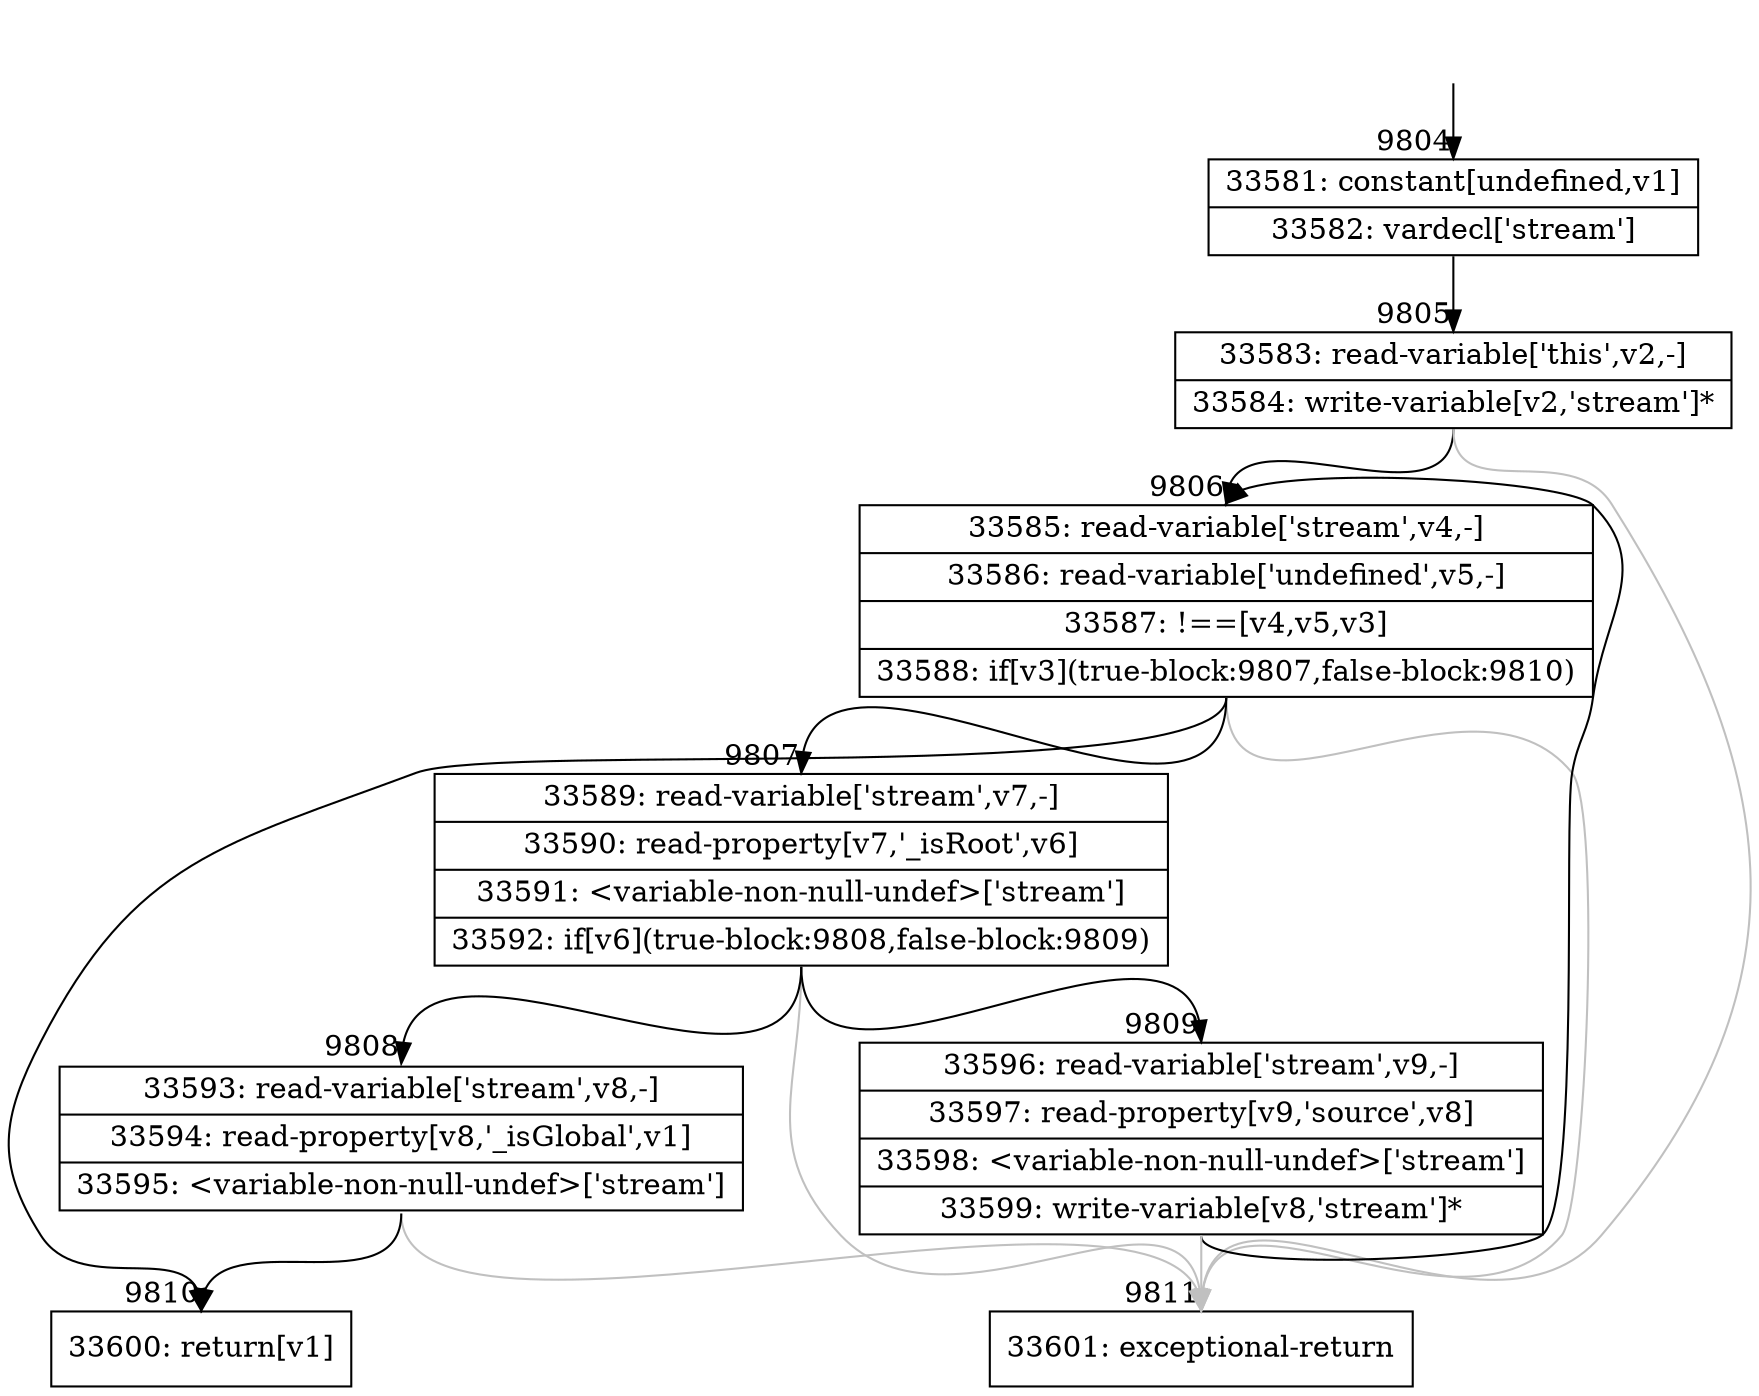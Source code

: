 digraph {
rankdir="TD"
BB_entry835[shape=none,label=""];
BB_entry835 -> BB9804 [tailport=s, headport=n, headlabel="    9804"]
BB9804 [shape=record label="{33581: constant[undefined,v1]|33582: vardecl['stream']}" ] 
BB9804 -> BB9805 [tailport=s, headport=n, headlabel="      9805"]
BB9805 [shape=record label="{33583: read-variable['this',v2,-]|33584: write-variable[v2,'stream']*}" ] 
BB9805 -> BB9806 [tailport=s, headport=n, headlabel="      9806"]
BB9805 -> BB9811 [tailport=s, headport=n, color=gray, headlabel="      9811"]
BB9806 [shape=record label="{33585: read-variable['stream',v4,-]|33586: read-variable['undefined',v5,-]|33587: !==[v4,v5,v3]|33588: if[v3](true-block:9807,false-block:9810)}" ] 
BB9806 -> BB9807 [tailport=s, headport=n, headlabel="      9807"]
BB9806 -> BB9810 [tailport=s, headport=n, headlabel="      9810"]
BB9806 -> BB9811 [tailport=s, headport=n, color=gray]
BB9807 [shape=record label="{33589: read-variable['stream',v7,-]|33590: read-property[v7,'_isRoot',v6]|33591: \<variable-non-null-undef\>['stream']|33592: if[v6](true-block:9808,false-block:9809)}" ] 
BB9807 -> BB9808 [tailport=s, headport=n, headlabel="      9808"]
BB9807 -> BB9809 [tailport=s, headport=n, headlabel="      9809"]
BB9807 -> BB9811 [tailport=s, headport=n, color=gray]
BB9808 [shape=record label="{33593: read-variable['stream',v8,-]|33594: read-property[v8,'_isGlobal',v1]|33595: \<variable-non-null-undef\>['stream']}" ] 
BB9808 -> BB9810 [tailport=s, headport=n]
BB9808 -> BB9811 [tailport=s, headport=n, color=gray]
BB9809 [shape=record label="{33596: read-variable['stream',v9,-]|33597: read-property[v9,'source',v8]|33598: \<variable-non-null-undef\>['stream']|33599: write-variable[v8,'stream']*}" ] 
BB9809 -> BB9806 [tailport=s, headport=n]
BB9809 -> BB9811 [tailport=s, headport=n, color=gray]
BB9810 [shape=record label="{33600: return[v1]}" ] 
BB9811 [shape=record label="{33601: exceptional-return}" ] 
//#$~ 17552
}
